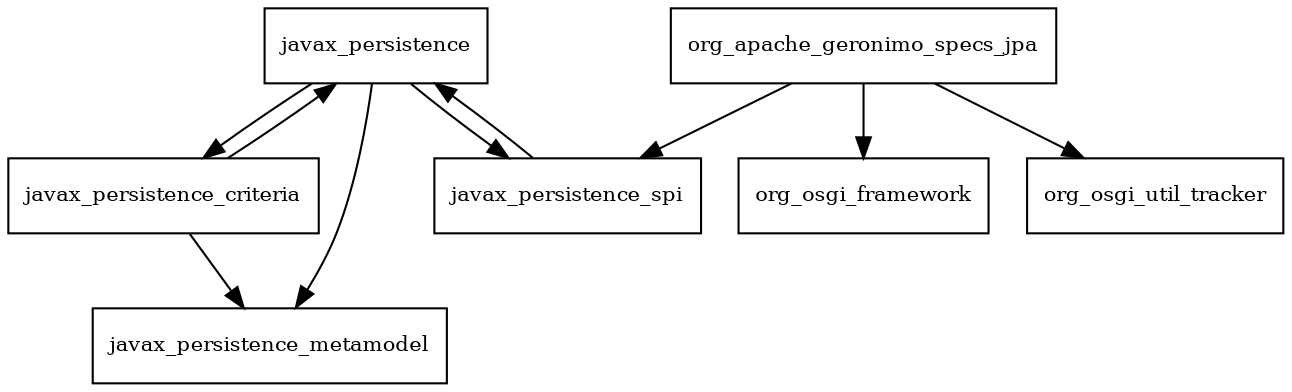 digraph geronimo_jpa_2_0_spec_1_0_package_dependencies {
  node [shape = box, fontsize=10.0];
  javax_persistence -> javax_persistence_criteria;
  javax_persistence -> javax_persistence_metamodel;
  javax_persistence -> javax_persistence_spi;
  javax_persistence_criteria -> javax_persistence;
  javax_persistence_criteria -> javax_persistence_metamodel;
  javax_persistence_spi -> javax_persistence;
  org_apache_geronimo_specs_jpa -> javax_persistence_spi;
  org_apache_geronimo_specs_jpa -> org_osgi_framework;
  org_apache_geronimo_specs_jpa -> org_osgi_util_tracker;
}

